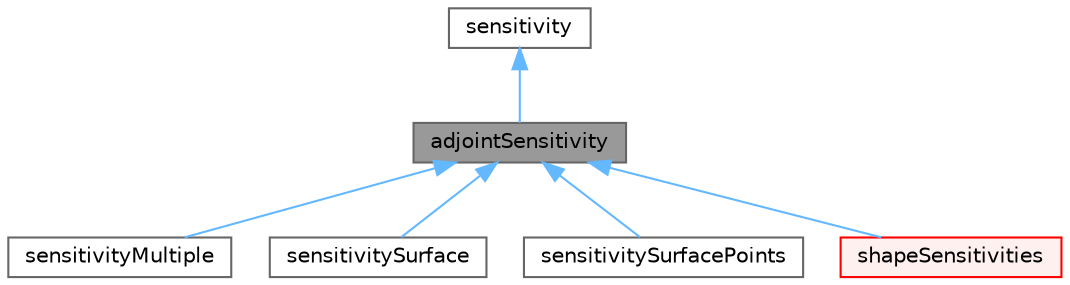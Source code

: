 digraph "adjointSensitivity"
{
 // LATEX_PDF_SIZE
  bgcolor="transparent";
  edge [fontname=Helvetica,fontsize=10,labelfontname=Helvetica,labelfontsize=10];
  node [fontname=Helvetica,fontsize=10,shape=box,height=0.2,width=0.4];
  Node1 [id="Node000001",label="adjointSensitivity",height=0.2,width=0.4,color="gray40", fillcolor="grey60", style="filled", fontcolor="black",tooltip="Abstract base class for adjoint-based sensitivities in incompressible flows."];
  Node2 -> Node1 [id="edge1_Node000001_Node000002",dir="back",color="steelblue1",style="solid",tooltip=" "];
  Node2 [id="Node000002",label="sensitivity",height=0.2,width=0.4,color="gray40", fillcolor="white", style="filled",URL="$classFoam_1_1sensitivity.html",tooltip="Abstract base class for adjoint sensitivities."];
  Node1 -> Node3 [id="edge2_Node000001_Node000003",dir="back",color="steelblue1",style="solid",tooltip=" "];
  Node3 [id="Node000003",label="sensitivityMultiple",height=0.2,width=0.4,color="gray40", fillcolor="white", style="filled",URL="$classFoam_1_1incompressible_1_1sensitivityMultiple.html",tooltip="Calculation of adjoint based sensitivities of multiple types."];
  Node1 -> Node4 [id="edge3_Node000001_Node000004",dir="back",color="steelblue1",style="solid",tooltip=" "];
  Node4 [id="Node000004",label="sensitivitySurface",height=0.2,width=0.4,color="gray40", fillcolor="white", style="filled",URL="$classFoam_1_1incompressible_1_1sensitivitySurface.html",tooltip="Calculation of adjoint based sensitivities at wall faces."];
  Node1 -> Node5 [id="edge4_Node000001_Node000005",dir="back",color="steelblue1",style="solid",tooltip=" "];
  Node5 [id="Node000005",label="sensitivitySurfacePoints",height=0.2,width=0.4,color="gray40", fillcolor="white", style="filled",URL="$classFoam_1_1incompressible_1_1sensitivitySurfacePoints.html",tooltip="Calculation of adjoint based sensitivities at wall points."];
  Node1 -> Node6 [id="edge5_Node000001_Node000006",dir="back",color="steelblue1",style="solid",tooltip=" "];
  Node6 [id="Node000006",label="shapeSensitivities",height=0.2,width=0.4,color="red", fillcolor="#FFF0F0", style="filled",URL="$classFoam_1_1incompressible_1_1shapeSensitivities.html",tooltip=" "];
}
